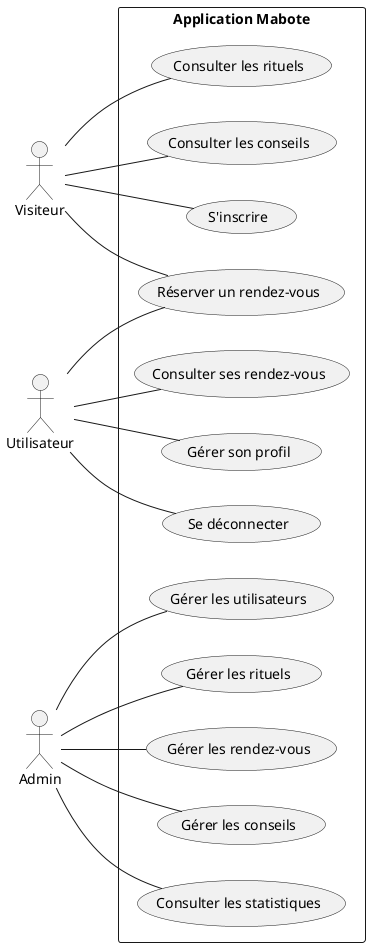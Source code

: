 @startuml
left to right direction

actor "Visiteur" as Visiteur
actor "Utilisateur" as Utilisateur
actor "Admin" as Admin

rectangle "Application Mabote" {
  Visiteur -- (Consulter les rituels)
  Visiteur -- (Consulter les conseils)
  Visiteur -- (S'inscrire)
  Visiteur -- (Réserver un rendez-vous)

  Utilisateur -- (Réserver un rendez-vous)
  Utilisateur -- (Consulter ses rendez-vous)
  Utilisateur -- (Gérer son profil)
  Utilisateur -- (Se déconnecter)

  Admin -- (Gérer les utilisateurs)
  Admin -- (Gérer les rituels)
  Admin -- (Gérer les rendez-vous)
  Admin -- (Gérer les conseils)
  Admin -- (Consulter les statistiques)
}

@enduml
